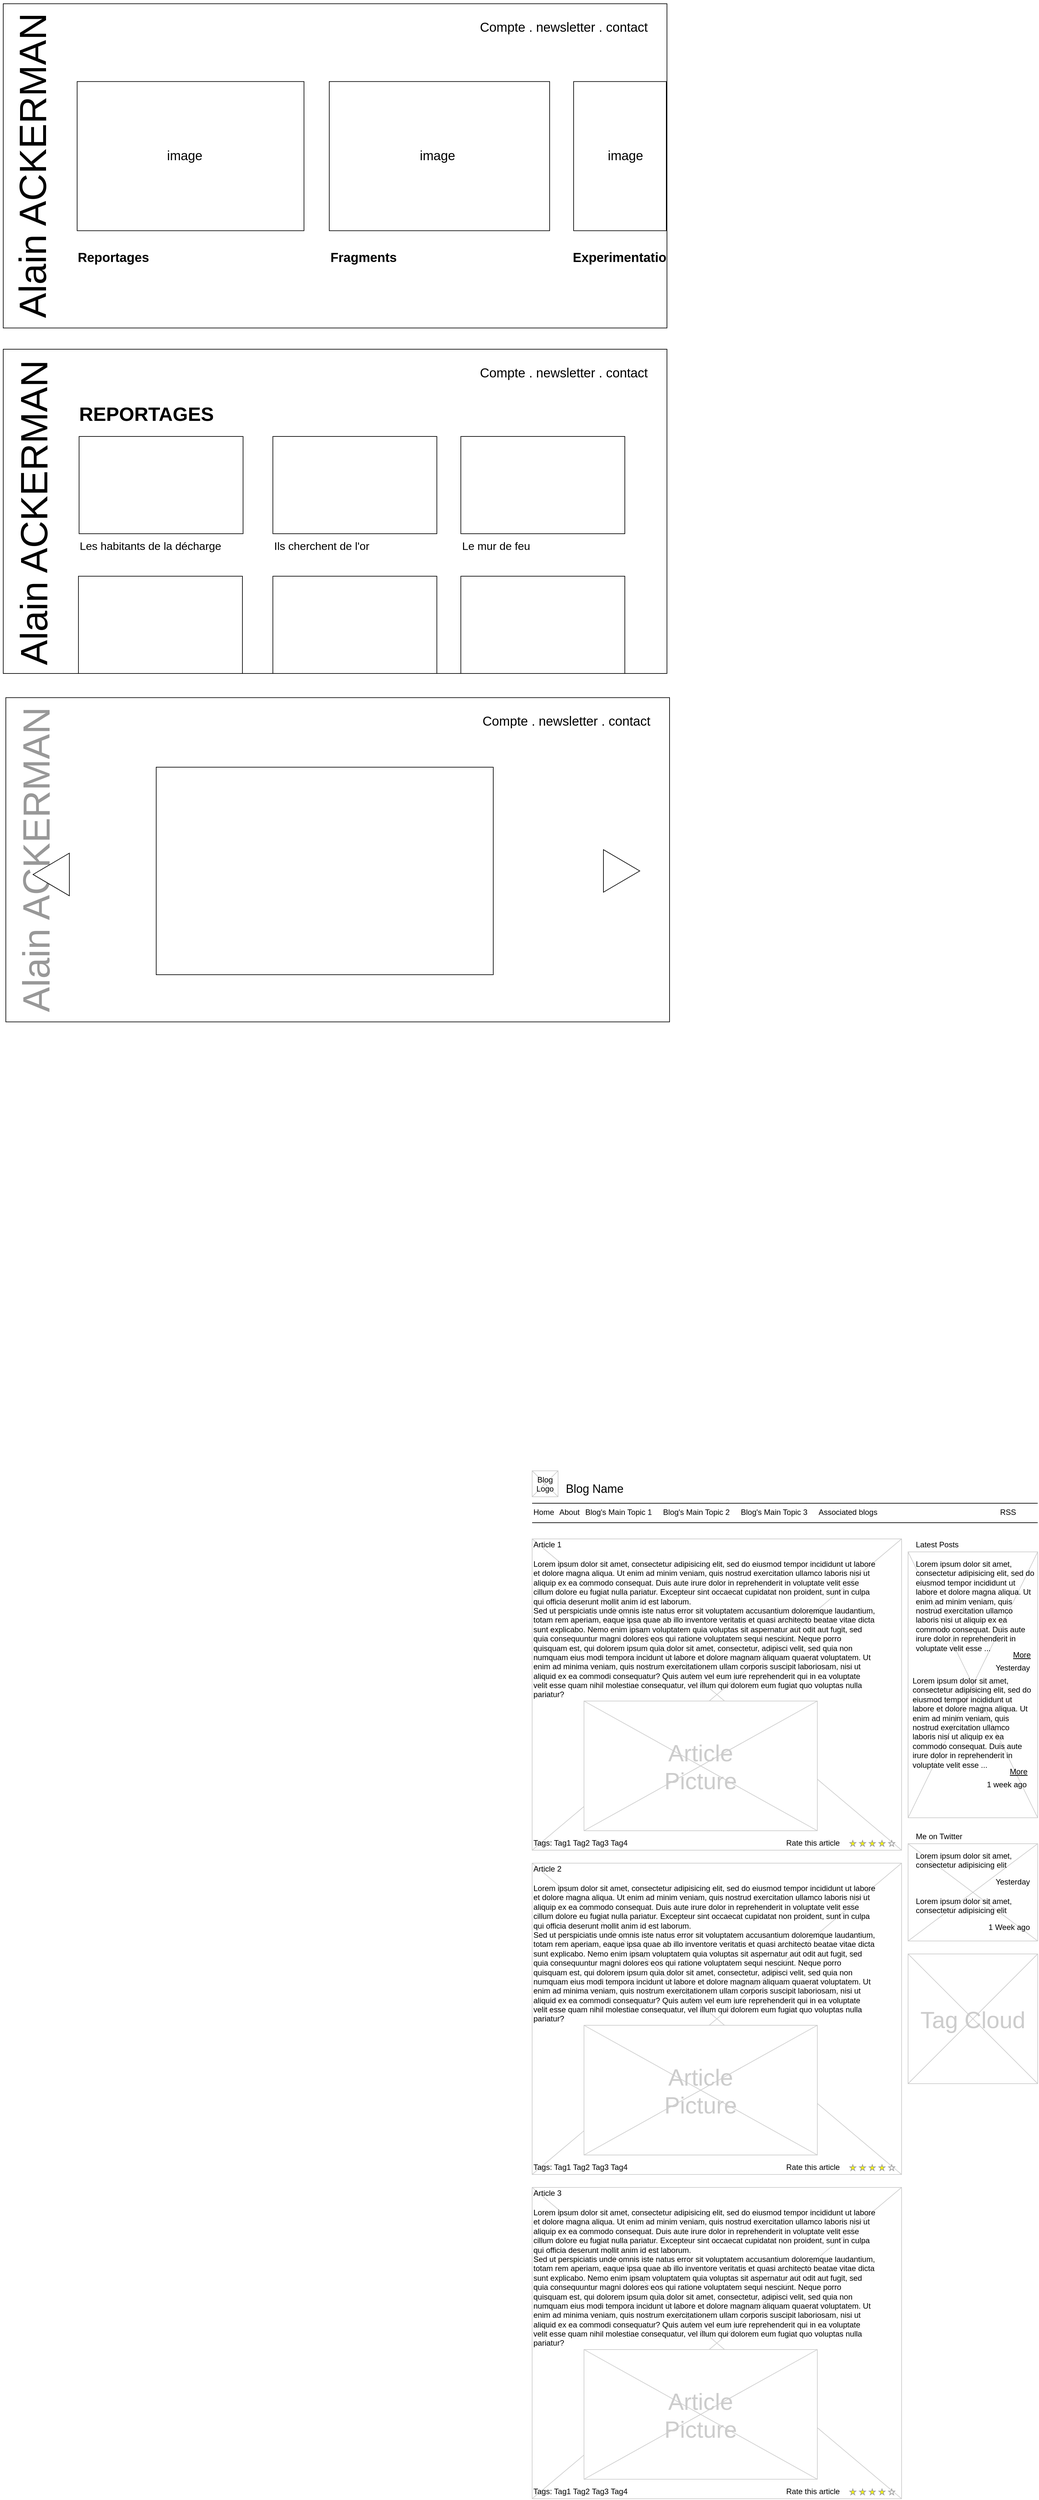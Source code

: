<mxfile version="13.8.8" type="github">
  <diagram name="Page-1" id="f1b7ffb7-ca1e-a977-7cf5-a751b3c06c05">
    <mxGraphModel dx="2051" dy="3050" grid="1" gridSize="10" guides="1" tooltips="1" connect="1" arrows="1" fold="1" page="1" pageScale="1" pageWidth="826" pageHeight="1169" background="#ffffff" math="0" shadow="0">
      <root>
        <mxCell id="0" />
        <mxCell id="1" parent="0" />
        <mxCell id="14" value="" style="verticalLabelPosition=bottom;verticalAlign=top;strokeWidth=1;shape=mxgraph.mockup.graphics.iconGrid;strokeColor=#CCCCCC;gridSize=1,1;" parent="1" vertex="1">
          <mxGeometry x="600" y="140" width="200" height="410" as="geometry" />
        </mxCell>
        <mxCell id="13" value="" style="verticalLabelPosition=bottom;verticalAlign=top;strokeWidth=1;shape=mxgraph.mockup.graphics.iconGrid;strokeColor=#CCCCCC;gridSize=1,1;" parent="1" vertex="1">
          <mxGeometry x="20" y="120" width="570" height="480" as="geometry" />
        </mxCell>
        <mxCell id="2" value="Blog Name" style="text;spacingTop=-5;fontSize=18;fontStyle=0" parent="1" vertex="1">
          <mxGeometry x="70" y="30" width="230" height="20" as="geometry" />
        </mxCell>
        <mxCell id="3" value="" style="line;strokeWidth=1" parent="1" vertex="1">
          <mxGeometry x="20" y="60" width="780" height="10" as="geometry" />
        </mxCell>
        <mxCell id="4" value="" style="line;strokeWidth=1" parent="1" vertex="1">
          <mxGeometry x="20" y="90" width="780" height="10" as="geometry" />
        </mxCell>
        <mxCell id="5" value="Home" style="text;spacingTop=-5;" parent="1" vertex="1">
          <mxGeometry x="20" y="70.0" width="30" height="20" as="geometry" />
        </mxCell>
        <mxCell id="6" value="About" style="text;spacingTop=-5;" parent="1" vertex="1">
          <mxGeometry x="60.0" y="70.0" width="30" height="20" as="geometry" />
        </mxCell>
        <mxCell id="7" value="Associated blogs" style="text;spacingTop=-5;" parent="1" vertex="1">
          <mxGeometry x="460.0" y="70" width="30" height="20" as="geometry" />
        </mxCell>
        <mxCell id="8" value="Article 1" style="text;spacingTop=-5;" parent="1" vertex="1">
          <mxGeometry x="20" y="120" width="30" height="20" as="geometry" />
        </mxCell>
        <mxCell id="9" value="Lorem ipsum dolor sit amet, consectetur adipisicing elit, sed do eiusmod tempor incididunt ut labore et dolore magna aliqua. Ut enim ad minim veniam, quis nostrud exercitation ullamco laboris nisi ut aliquip ex ea commodo consequat. Duis aute irure dolor in reprehenderit in voluptate velit esse cillum dolore eu fugiat nulla pariatur. Excepteur sint occaecat cupidatat non proident, sunt in culpa qui officia deserunt mollit anim id est laborum.&#xa;Sed ut perspiciatis unde omnis iste natus error sit voluptatem accusantium doloremque laudantium, totam rem aperiam, eaque ipsa quae ab illo inventore veritatis et quasi architecto beatae vitae dicta sunt explicabo. Nemo enim ipsam voluptatem quia voluptas sit aspernatur aut odit aut fugit, sed quia consequuntur magni dolores eos qui ratione voluptatem sequi nesciunt. Neque porro quisquam est, qui dolorem ipsum quia dolor sit amet, consectetur, adipisci velit, sed quia non numquam eius modi tempora incidunt ut labore et dolore magnam aliquam quaerat voluptatem. Ut enim ad minima veniam, quis nostrum exercitationem ullam corporis suscipit laboriosam, nisi ut aliquid ex ea commodi consequatur? Quis autem vel eum iure reprehenderit qui in ea voluptate velit esse quam nihil molestiae consequatur, vel illum qui dolorem eum fugiat quo voluptas nulla pariatur?" style="text;spacingTop=-5;whiteSpace=wrap;align=left" parent="1" vertex="1">
          <mxGeometry x="20" y="150" width="530" height="250" as="geometry" />
        </mxCell>
        <mxCell id="10" value="Latest Posts" style="text;spacingTop=-5;" parent="1" vertex="1">
          <mxGeometry x="610" y="120" width="30" height="20" as="geometry" />
        </mxCell>
        <mxCell id="11" value="RSS" style="text;spacingTop=-5;" parent="1" vertex="1">
          <mxGeometry x="740" y="70.0" width="30" height="20" as="geometry" />
        </mxCell>
        <mxCell id="12" value="Lorem ipsum dolor sit amet, consectetur adipisicing elit, sed do eiusmod tempor incididunt ut labore et dolore magna aliqua. Ut enim ad minim veniam, quis nostrud exercitation ullamco laboris nisi ut aliquip ex ea commodo consequat. Duis aute irure dolor in reprehenderit in voluptate velit esse ..." style="text;spacingTop=-5;whiteSpace=wrap;align=left" parent="1" vertex="1">
          <mxGeometry x="610" y="150" width="190" height="140" as="geometry" />
        </mxCell>
        <mxCell id="15" value="More" style="text;spacingTop=-5;fontStyle=4" parent="1" vertex="1">
          <mxGeometry x="760" y="290" width="30" height="20" as="geometry" />
        </mxCell>
        <mxCell id="16" value="Yesterday" style="text;spacingTop=-5;fontStyle=0;align=right" parent="1" vertex="1">
          <mxGeometry x="760" y="310" width="30" height="20" as="geometry" />
        </mxCell>
        <mxCell id="17" value="Lorem ipsum dolor sit amet, consectetur adipisicing elit, sed do eiusmod tempor incididunt ut labore et dolore magna aliqua. Ut enim ad minim veniam, quis nostrud exercitation ullamco laboris nisi ut aliquip ex ea commodo consequat. Duis aute irure dolor in reprehenderit in voluptate velit esse ..." style="text;spacingTop=-5;whiteSpace=wrap;align=left" parent="1" vertex="1">
          <mxGeometry x="605" y="330" width="190" height="140" as="geometry" />
        </mxCell>
        <mxCell id="18" value="More" style="text;spacingTop=-5;fontStyle=4" parent="1" vertex="1">
          <mxGeometry x="755" y="470" width="30" height="20" as="geometry" />
        </mxCell>
        <mxCell id="19" value="1 week ago" style="text;spacingTop=-5;fontStyle=0;align=right" parent="1" vertex="1">
          <mxGeometry x="755" y="490" width="30" height="20" as="geometry" />
        </mxCell>
        <mxCell id="20" value="" style="verticalLabelPosition=bottom;verticalAlign=top;strokeWidth=1;shape=mxgraph.mockup.graphics.iconGrid;strokeColor=#CCCCCC;gridSize=1,1;" parent="1" vertex="1">
          <mxGeometry x="20" y="15" width="40" height="40" as="geometry" />
        </mxCell>
        <mxCell id="21" value="Blog &#xa;Logo" style="text;spacingTop=-5;align=center" parent="1" vertex="1">
          <mxGeometry x="20" y="20" width="40" height="40" as="geometry" />
        </mxCell>
        <mxCell id="22" value="Blog&#39;s Main Topic 1" style="text;spacingTop=-5;" parent="1" vertex="1">
          <mxGeometry x="100.0" y="70.0" width="30" height="20" as="geometry" />
        </mxCell>
        <mxCell id="23" value="Blog&#39;s Main Topic 2" style="text;spacingTop=-5;" parent="1" vertex="1">
          <mxGeometry x="220.0" y="70.0" width="30" height="20" as="geometry" />
        </mxCell>
        <mxCell id="24" value="Blog&#39;s Main Topic 3" style="text;spacingTop=-5;" parent="1" vertex="1">
          <mxGeometry x="340" y="70.0" width="30" height="20" as="geometry" />
        </mxCell>
        <mxCell id="25" value="" style="verticalLabelPosition=bottom;verticalAlign=top;strokeWidth=1;shape=mxgraph.mockup.graphics.iconGrid;strokeColor=#CCCCCC;gridSize=1,1;" parent="1" vertex="1">
          <mxGeometry x="100" y="370" width="360" height="200" as="geometry" />
        </mxCell>
        <mxCell id="26" value="Article&#xa;Picture" style="text;spacingTop=-5;align=center;verticalAlign=middle;fontSize=36;fontColor=#CCCCCC" parent="1" vertex="1">
          <mxGeometry x="100" y="370" width="360" height="200" as="geometry" />
        </mxCell>
        <mxCell id="27" value="" style="verticalLabelPosition=bottom;verticalAlign=top;strokeWidth=1;shape=mxgraph.mockup.graphics.iconGrid;strokeColor=#CCCCCC;gridSize=1,1;" parent="1" vertex="1">
          <mxGeometry x="20" y="620" width="570" height="480" as="geometry" />
        </mxCell>
        <mxCell id="28" value="Article 2" style="text;spacingTop=-5;" parent="1" vertex="1">
          <mxGeometry x="20" y="620" width="30" height="20" as="geometry" />
        </mxCell>
        <mxCell id="29" value="Lorem ipsum dolor sit amet, consectetur adipisicing elit, sed do eiusmod tempor incididunt ut labore et dolore magna aliqua. Ut enim ad minim veniam, quis nostrud exercitation ullamco laboris nisi ut aliquip ex ea commodo consequat. Duis aute irure dolor in reprehenderit in voluptate velit esse cillum dolore eu fugiat nulla pariatur. Excepteur sint occaecat cupidatat non proident, sunt in culpa qui officia deserunt mollit anim id est laborum.&#xa;Sed ut perspiciatis unde omnis iste natus error sit voluptatem accusantium doloremque laudantium, totam rem aperiam, eaque ipsa quae ab illo inventore veritatis et quasi architecto beatae vitae dicta sunt explicabo. Nemo enim ipsam voluptatem quia voluptas sit aspernatur aut odit aut fugit, sed quia consequuntur magni dolores eos qui ratione voluptatem sequi nesciunt. Neque porro quisquam est, qui dolorem ipsum quia dolor sit amet, consectetur, adipisci velit, sed quia non numquam eius modi tempora incidunt ut labore et dolore magnam aliquam quaerat voluptatem. Ut enim ad minima veniam, quis nostrum exercitationem ullam corporis suscipit laboriosam, nisi ut aliquid ex ea commodi consequatur? Quis autem vel eum iure reprehenderit qui in ea voluptate velit esse quam nihil molestiae consequatur, vel illum qui dolorem eum fugiat quo voluptas nulla pariatur?" style="text;spacingTop=-5;whiteSpace=wrap;align=left" parent="1" vertex="1">
          <mxGeometry x="20" y="650" width="530" height="250" as="geometry" />
        </mxCell>
        <mxCell id="30" value="" style="verticalLabelPosition=bottom;verticalAlign=top;strokeWidth=1;shape=mxgraph.mockup.graphics.iconGrid;strokeColor=#CCCCCC;gridSize=1,1;" parent="1" vertex="1">
          <mxGeometry x="100" y="870" width="360" height="200" as="geometry" />
        </mxCell>
        <mxCell id="31" value="Article&#xa;Picture" style="text;spacingTop=-5;align=center;verticalAlign=middle;fontSize=36;fontColor=#CCCCCC" parent="1" vertex="1">
          <mxGeometry x="100" y="870" width="360" height="200" as="geometry" />
        </mxCell>
        <mxCell id="32" value="" style="verticalLabelPosition=bottom;verticalAlign=top;strokeWidth=1;shape=mxgraph.mockup.graphics.iconGrid;strokeColor=#CCCCCC;gridSize=1,1;" parent="1" vertex="1">
          <mxGeometry x="20" y="1120" width="570" height="480" as="geometry" />
        </mxCell>
        <mxCell id="33" value="Article 3" style="text;spacingTop=-5;" parent="1" vertex="1">
          <mxGeometry x="20" y="1120" width="30" height="20" as="geometry" />
        </mxCell>
        <mxCell id="34" value="Lorem ipsum dolor sit amet, consectetur adipisicing elit, sed do eiusmod tempor incididunt ut labore et dolore magna aliqua. Ut enim ad minim veniam, quis nostrud exercitation ullamco laboris nisi ut aliquip ex ea commodo consequat. Duis aute irure dolor in reprehenderit in voluptate velit esse cillum dolore eu fugiat nulla pariatur. Excepteur sint occaecat cupidatat non proident, sunt in culpa qui officia deserunt mollit anim id est laborum.&#xa;Sed ut perspiciatis unde omnis iste natus error sit voluptatem accusantium doloremque laudantium, totam rem aperiam, eaque ipsa quae ab illo inventore veritatis et quasi architecto beatae vitae dicta sunt explicabo. Nemo enim ipsam voluptatem quia voluptas sit aspernatur aut odit aut fugit, sed quia consequuntur magni dolores eos qui ratione voluptatem sequi nesciunt. Neque porro quisquam est, qui dolorem ipsum quia dolor sit amet, consectetur, adipisci velit, sed quia non numquam eius modi tempora incidunt ut labore et dolore magnam aliquam quaerat voluptatem. Ut enim ad minima veniam, quis nostrum exercitationem ullam corporis suscipit laboriosam, nisi ut aliquid ex ea commodi consequatur? Quis autem vel eum iure reprehenderit qui in ea voluptate velit esse quam nihil molestiae consequatur, vel illum qui dolorem eum fugiat quo voluptas nulla pariatur?" style="text;spacingTop=-5;whiteSpace=wrap;align=left" parent="1" vertex="1">
          <mxGeometry x="20" y="1150" width="530" height="250" as="geometry" />
        </mxCell>
        <mxCell id="35" value="" style="verticalLabelPosition=bottom;verticalAlign=top;strokeWidth=1;shape=mxgraph.mockup.graphics.iconGrid;strokeColor=#CCCCCC;gridSize=1,1;" parent="1" vertex="1">
          <mxGeometry x="100" y="1370" width="360" height="200" as="geometry" />
        </mxCell>
        <mxCell id="36" value="Article&#xa;Picture" style="text;spacingTop=-5;align=center;verticalAlign=middle;fontSize=36;fontColor=#CCCCCC" parent="1" vertex="1">
          <mxGeometry x="100" y="1370" width="360" height="200" as="geometry" />
        </mxCell>
        <mxCell id="37" value="" style="verticalLabelPosition=bottom;verticalAlign=top;strokeWidth=1;shape=mxgraph.mockup.misc.rating;strokeColor=#999999;fillColor=#ffff00;emptyFillColor=#ffffff;grade=4;ratingScale=5;ratingStyle=star;" parent="1" vertex="1">
          <mxGeometry x="510.0" y="585.0" width="77.5" height="10" as="geometry" />
        </mxCell>
        <mxCell id="38" value="Rate this article" style="text;spacingTop=-5;" parent="1" vertex="1">
          <mxGeometry x="410.0" y="580.0" width="30" height="20" as="geometry" />
        </mxCell>
        <mxCell id="41" value="" style="verticalLabelPosition=bottom;verticalAlign=top;strokeWidth=1;shape=mxgraph.mockup.misc.rating;strokeColor=#999999;fillColor=#ffff00;emptyFillColor=#ffffff;grade=4;ratingScale=5;ratingStyle=star;" parent="1" vertex="1">
          <mxGeometry x="510.0" y="1085" width="77.5" height="10" as="geometry" />
        </mxCell>
        <mxCell id="42" value="Rate this article" style="text;spacingTop=-5;" parent="1" vertex="1">
          <mxGeometry x="410.0" y="1080" width="30" height="20" as="geometry" />
        </mxCell>
        <mxCell id="43" value="" style="verticalLabelPosition=bottom;verticalAlign=top;strokeWidth=1;shape=mxgraph.mockup.misc.rating;strokeColor=#999999;fillColor=#ffff00;emptyFillColor=#ffffff;grade=4;ratingScale=5;ratingStyle=star;" parent="1" vertex="1">
          <mxGeometry x="510.0" y="1585.0" width="77.5" height="10" as="geometry" />
        </mxCell>
        <mxCell id="44" value="Rate this article" style="text;spacingTop=-5;" parent="1" vertex="1">
          <mxGeometry x="410.0" y="1580.0" width="30" height="20" as="geometry" />
        </mxCell>
        <mxCell id="47" value="Tags: Tag1 Tag2 Tag3 Tag4" style="text;spacingTop=-5;" parent="1" vertex="1">
          <mxGeometry x="20" y="580.0" width="210" height="20" as="geometry" />
        </mxCell>
        <mxCell id="48" value="Tags: Tag1 Tag2 Tag3 Tag4" style="text;spacingTop=-5;" parent="1" vertex="1">
          <mxGeometry x="20" y="1080" width="210" height="20" as="geometry" />
        </mxCell>
        <mxCell id="49" value="Tags: Tag1 Tag2 Tag3 Tag4" style="text;spacingTop=-5;" parent="1" vertex="1">
          <mxGeometry x="20" y="1580.0" width="210" height="20" as="geometry" />
        </mxCell>
        <mxCell id="50" value="" style="verticalLabelPosition=bottom;verticalAlign=top;strokeWidth=1;shape=mxgraph.mockup.graphics.iconGrid;strokeColor=#CCCCCC;gridSize=1,1;" parent="1" vertex="1">
          <mxGeometry x="600" y="590" width="200" height="150" as="geometry" />
        </mxCell>
        <mxCell id="51" value="Me on Twitter" style="text;spacingTop=-5;" parent="1" vertex="1">
          <mxGeometry x="610" y="570" width="30" height="20" as="geometry" />
        </mxCell>
        <mxCell id="52" value="Lorem ipsum dolor sit amet, consectetur adipisicing elit" style="text;spacingTop=-5;whiteSpace=wrap;align=left" parent="1" vertex="1">
          <mxGeometry x="610" y="600" width="190" height="40" as="geometry" />
        </mxCell>
        <mxCell id="54" value="Yesterday" style="text;spacingTop=-5;fontStyle=0;align=right" parent="1" vertex="1">
          <mxGeometry x="760" y="640" width="30" height="20" as="geometry" />
        </mxCell>
        <mxCell id="58" value="" style="verticalLabelPosition=bottom;verticalAlign=top;strokeWidth=1;shape=mxgraph.mockup.graphics.iconGrid;strokeColor=#CCCCCC;gridSize=1,1;" parent="1" vertex="1">
          <mxGeometry x="600" y="760" width="200" height="200" as="geometry" />
        </mxCell>
        <mxCell id="59" value="Tag Cloud" style="text;spacingTop=-5;align=center;verticalAlign=middle;fontSize=36;fontColor=#CCCCCC" parent="1" vertex="1">
          <mxGeometry x="600" y="760" width="200" height="200" as="geometry" />
        </mxCell>
        <mxCell id="60" value="Lorem ipsum dolor sit amet, consectetur adipisicing elit" style="text;spacingTop=-5;whiteSpace=wrap;align=left" parent="1" vertex="1">
          <mxGeometry x="610" y="670" width="190" height="40" as="geometry" />
        </mxCell>
        <mxCell id="61" value="1 Week ago" style="text;spacingTop=-5;fontStyle=0;align=right" parent="1" vertex="1">
          <mxGeometry x="760" y="710" width="30" height="20" as="geometry" />
        </mxCell>
        <mxCell id="xTl4i_yI0FR2c94MdJd5-85" value="" style="group" vertex="1" connectable="0" parent="1">
          <mxGeometry x="-796" y="-2250" width="1060" height="1604" as="geometry" />
        </mxCell>
        <mxCell id="xTl4i_yI0FR2c94MdJd5-102" value="" style="group" vertex="1" connectable="0" parent="xTl4i_yI0FR2c94MdJd5-85">
          <mxGeometry width="1026" height="502.75" as="geometry" />
        </mxCell>
        <mxCell id="xTl4i_yI0FR2c94MdJd5-74" value="" style="rounded=0;whiteSpace=wrap;html=1;" vertex="1" parent="xTl4i_yI0FR2c94MdJd5-102">
          <mxGeometry y="2.75" width="1024" height="500" as="geometry" />
        </mxCell>
        <mxCell id="xTl4i_yI0FR2c94MdJd5-75" value="&lt;font style=&quot;font-size: 58px;&quot;&gt;Alain ACKERMAN&lt;/font&gt;" style="text;html=1;strokeColor=none;fillColor=none;align=center;verticalAlign=middle;whiteSpace=wrap;rounded=0;rotation=-90;fontSize=58;" vertex="1" parent="xTl4i_yI0FR2c94MdJd5-102">
          <mxGeometry x="-196.93" y="208.7" width="484" height="86.62" as="geometry" />
        </mxCell>
        <mxCell id="xTl4i_yI0FR2c94MdJd5-77" value="" style="rounded=0;whiteSpace=wrap;html=1;fontSize=50;" vertex="1" parent="xTl4i_yI0FR2c94MdJd5-102">
          <mxGeometry x="114" y="122.75" width="350" height="230" as="geometry" />
        </mxCell>
        <mxCell id="xTl4i_yI0FR2c94MdJd5-79" value="" style="rounded=0;whiteSpace=wrap;html=1;fontSize=50;" vertex="1" parent="xTl4i_yI0FR2c94MdJd5-102">
          <mxGeometry x="503" y="122.75" width="340" height="230" as="geometry" />
        </mxCell>
        <mxCell id="xTl4i_yI0FR2c94MdJd5-80" value="&lt;font style=&quot;font-size: 20px&quot;&gt;Compte . newsletter . contact &lt;br&gt;&lt;/font&gt;" style="text;html=1;strokeColor=none;fillColor=none;align=center;verticalAlign=middle;whiteSpace=wrap;rounded=0;fontSize=50;" vertex="1" parent="xTl4i_yI0FR2c94MdJd5-102">
          <mxGeometry x="730" y="2.75" width="270" height="50" as="geometry" />
        </mxCell>
        <mxCell id="xTl4i_yI0FR2c94MdJd5-81" value="" style="rounded=0;whiteSpace=wrap;html=1;fontSize=50;" vertex="1" parent="xTl4i_yI0FR2c94MdJd5-102">
          <mxGeometry x="880" y="122.75" width="143" height="230" as="geometry" />
        </mxCell>
        <mxCell id="xTl4i_yI0FR2c94MdJd5-82" value="Reportages" style="text;html=1;strokeColor=none;fillColor=none;align=center;verticalAlign=middle;whiteSpace=wrap;rounded=0;fontSize=20;fontStyle=1" vertex="1" parent="xTl4i_yI0FR2c94MdJd5-102">
          <mxGeometry x="95" y="372.75" width="150" height="40" as="geometry" />
        </mxCell>
        <mxCell id="xTl4i_yI0FR2c94MdJd5-83" value="Fragments" style="text;html=1;strokeColor=none;fillColor=none;align=center;verticalAlign=middle;whiteSpace=wrap;rounded=0;fontSize=20;fontStyle=1" vertex="1" parent="xTl4i_yI0FR2c94MdJd5-102">
          <mxGeometry x="481" y="372.75" width="150" height="40" as="geometry" />
        </mxCell>
        <mxCell id="xTl4i_yI0FR2c94MdJd5-84" value="Experimentatio" style="text;html=1;strokeColor=none;fillColor=none;align=center;verticalAlign=middle;whiteSpace=wrap;rounded=0;fontSize=20;fontStyle=1" vertex="1" parent="xTl4i_yI0FR2c94MdJd5-102">
          <mxGeometry x="876" y="372.75" width="150" height="40" as="geometry" />
        </mxCell>
        <mxCell id="xTl4i_yI0FR2c94MdJd5-99" value="image" style="text;html=1;strokeColor=none;fillColor=none;align=center;verticalAlign=middle;whiteSpace=wrap;rounded=0;fontSize=20;" vertex="1" parent="xTl4i_yI0FR2c94MdJd5-102">
          <mxGeometry x="230" y="226" width="100" height="20" as="geometry" />
        </mxCell>
        <mxCell id="xTl4i_yI0FR2c94MdJd5-100" value="image" style="text;html=1;strokeColor=none;fillColor=none;align=center;verticalAlign=middle;whiteSpace=wrap;rounded=0;fontSize=20;" vertex="1" parent="xTl4i_yI0FR2c94MdJd5-102">
          <mxGeometry x="620" y="226" width="100" height="20" as="geometry" />
        </mxCell>
        <mxCell id="xTl4i_yI0FR2c94MdJd5-101" value="image" style="text;html=1;strokeColor=none;fillColor=none;align=center;verticalAlign=middle;whiteSpace=wrap;rounded=0;fontSize=20;" vertex="1" parent="xTl4i_yI0FR2c94MdJd5-102">
          <mxGeometry x="910" y="226" width="100" height="20" as="geometry" />
        </mxCell>
        <mxCell id="xTl4i_yI0FR2c94MdJd5-87" value="" style="rounded=0;whiteSpace=wrap;html=1;" vertex="1" parent="xTl4i_yI0FR2c94MdJd5-85">
          <mxGeometry y="535.5" width="1024" height="500" as="geometry" />
        </mxCell>
        <mxCell id="xTl4i_yI0FR2c94MdJd5-88" value="&lt;font style=&quot;font-size: 58px;&quot;&gt;Alain ACKERMAN&lt;/font&gt;" style="text;html=1;strokeColor=none;fillColor=none;align=center;verticalAlign=middle;whiteSpace=wrap;rounded=0;rotation=-90;fontSize=58;" vertex="1" parent="xTl4i_yI0FR2c94MdJd5-85">
          <mxGeometry x="-195.5" y="737" width="484" height="101.5" as="geometry" />
        </mxCell>
        <mxCell id="xTl4i_yI0FR2c94MdJd5-91" value="&lt;font style=&quot;font-size: 20px&quot;&gt;Compte . newsletter . contact &lt;br&gt;&lt;/font&gt;" style="text;html=1;strokeColor=none;fillColor=none;align=center;verticalAlign=middle;whiteSpace=wrap;rounded=0;fontSize=50;" vertex="1" parent="xTl4i_yI0FR2c94MdJd5-85">
          <mxGeometry x="730" y="535.5" width="270" height="50" as="geometry" />
        </mxCell>
        <mxCell id="xTl4i_yI0FR2c94MdJd5-96" value="" style="rounded=0;whiteSpace=wrap;html=1;fontSize=20;" vertex="1" parent="xTl4i_yI0FR2c94MdJd5-85">
          <mxGeometry x="117" y="670" width="253" height="150" as="geometry" />
        </mxCell>
        <mxCell id="xTl4i_yI0FR2c94MdJd5-103" value="REPORTAGES" style="text;html=1;strokeColor=none;fillColor=none;align=center;verticalAlign=middle;whiteSpace=wrap;rounded=0;fontSize=30;fontStyle=1" vertex="1" parent="xTl4i_yI0FR2c94MdJd5-85">
          <mxGeometry x="86" y="610" width="270" height="50" as="geometry" />
        </mxCell>
        <mxCell id="xTl4i_yI0FR2c94MdJd5-109" value="Les habitants de la décharge" style="text;html=1;strokeColor=none;fillColor=none;align=left;verticalAlign=middle;whiteSpace=wrap;rounded=0;fontSize=17;" vertex="1" parent="xTl4i_yI0FR2c94MdJd5-85">
          <mxGeometry x="116" y="820" width="254" height="40" as="geometry" />
        </mxCell>
        <mxCell id="xTl4i_yI0FR2c94MdJd5-110" value="" style="rounded=0;whiteSpace=wrap;html=1;fontSize=20;" vertex="1" parent="xTl4i_yI0FR2c94MdJd5-85">
          <mxGeometry x="116" y="885.5" width="253" height="150" as="geometry" />
        </mxCell>
        <mxCell id="xTl4i_yI0FR2c94MdJd5-111" value="" style="rounded=0;whiteSpace=wrap;html=1;fontSize=20;" vertex="1" parent="xTl4i_yI0FR2c94MdJd5-85">
          <mxGeometry x="416" y="670" width="253" height="150" as="geometry" />
        </mxCell>
        <mxCell id="xTl4i_yI0FR2c94MdJd5-112" value="" style="rounded=0;whiteSpace=wrap;html=1;fontSize=20;" vertex="1" parent="xTl4i_yI0FR2c94MdJd5-85">
          <mxGeometry x="706" y="670" width="253" height="150" as="geometry" />
        </mxCell>
        <mxCell id="xTl4i_yI0FR2c94MdJd5-113" value="" style="rounded=0;whiteSpace=wrap;html=1;fontSize=20;" vertex="1" parent="xTl4i_yI0FR2c94MdJd5-85">
          <mxGeometry x="416" y="885.5" width="253" height="150" as="geometry" />
        </mxCell>
        <mxCell id="xTl4i_yI0FR2c94MdJd5-114" value="" style="rounded=0;whiteSpace=wrap;html=1;fontSize=20;" vertex="1" parent="xTl4i_yI0FR2c94MdJd5-85">
          <mxGeometry x="706" y="885.5" width="253" height="150" as="geometry" />
        </mxCell>
        <mxCell id="xTl4i_yI0FR2c94MdJd5-115" value="Ils cherchent de l&#39;or" style="text;html=1;strokeColor=none;fillColor=none;align=left;verticalAlign=middle;whiteSpace=wrap;rounded=0;fontSize=17;" vertex="1" parent="xTl4i_yI0FR2c94MdJd5-85">
          <mxGeometry x="416" y="820" width="254" height="40" as="geometry" />
        </mxCell>
        <mxCell id="xTl4i_yI0FR2c94MdJd5-116" value="Le mur de feu" style="text;html=1;strokeColor=none;fillColor=none;align=left;verticalAlign=middle;whiteSpace=wrap;rounded=0;fontSize=17;" vertex="1" parent="xTl4i_yI0FR2c94MdJd5-85">
          <mxGeometry x="706" y="820" width="254" height="40" as="geometry" />
        </mxCell>
        <mxCell id="xTl4i_yI0FR2c94MdJd5-122" value="" style="rounded=0;whiteSpace=wrap;html=1;" vertex="1" parent="xTl4i_yI0FR2c94MdJd5-85">
          <mxGeometry x="4" y="1072.75" width="1024" height="500" as="geometry" />
        </mxCell>
        <mxCell id="xTl4i_yI0FR2c94MdJd5-123" value="&lt;font style=&quot;font-size: 58px;&quot;&gt;Alain ACKERMAN&lt;/font&gt;" style="text;html=1;strokeColor=none;fillColor=none;align=center;verticalAlign=middle;whiteSpace=wrap;rounded=0;rotation=-90;fontSize=58;textOpacity=40;" vertex="1" parent="xTl4i_yI0FR2c94MdJd5-85">
          <mxGeometry x="-191.63" y="1268.38" width="484" height="107.25" as="geometry" />
        </mxCell>
        <mxCell id="xTl4i_yI0FR2c94MdJd5-124" value="&lt;font style=&quot;font-size: 20px&quot;&gt;Compte . newsletter . contact &lt;br&gt;&lt;/font&gt;" style="text;html=1;strokeColor=none;fillColor=none;align=center;verticalAlign=middle;whiteSpace=wrap;rounded=0;fontSize=50;" vertex="1" parent="xTl4i_yI0FR2c94MdJd5-85">
          <mxGeometry x="734" y="1072.75" width="270" height="50" as="geometry" />
        </mxCell>
        <mxCell id="xTl4i_yI0FR2c94MdJd5-137" value="" style="triangle;whiteSpace=wrap;html=1;fontSize=58;align=left;rotation=-180;" vertex="1" parent="xTl4i_yI0FR2c94MdJd5-85">
          <mxGeometry x="46" y="1312.63" width="56" height="65.63" as="geometry" />
        </mxCell>
        <mxCell id="xTl4i_yI0FR2c94MdJd5-139" value="" style="rounded=0;whiteSpace=wrap;html=1;fontSize=58;align=left;" vertex="1" parent="xTl4i_yI0FR2c94MdJd5-85">
          <mxGeometry x="236" y="1180" width="520" height="320" as="geometry" />
        </mxCell>
        <mxCell id="xTl4i_yI0FR2c94MdJd5-140" value="" style="triangle;whiteSpace=wrap;html=1;fontSize=58;align=left;rotation=0;" vertex="1" parent="xTl4i_yI0FR2c94MdJd5-85">
          <mxGeometry x="926" y="1307.18" width="56" height="65.63" as="geometry" />
        </mxCell>
      </root>
    </mxGraphModel>
  </diagram>
</mxfile>
